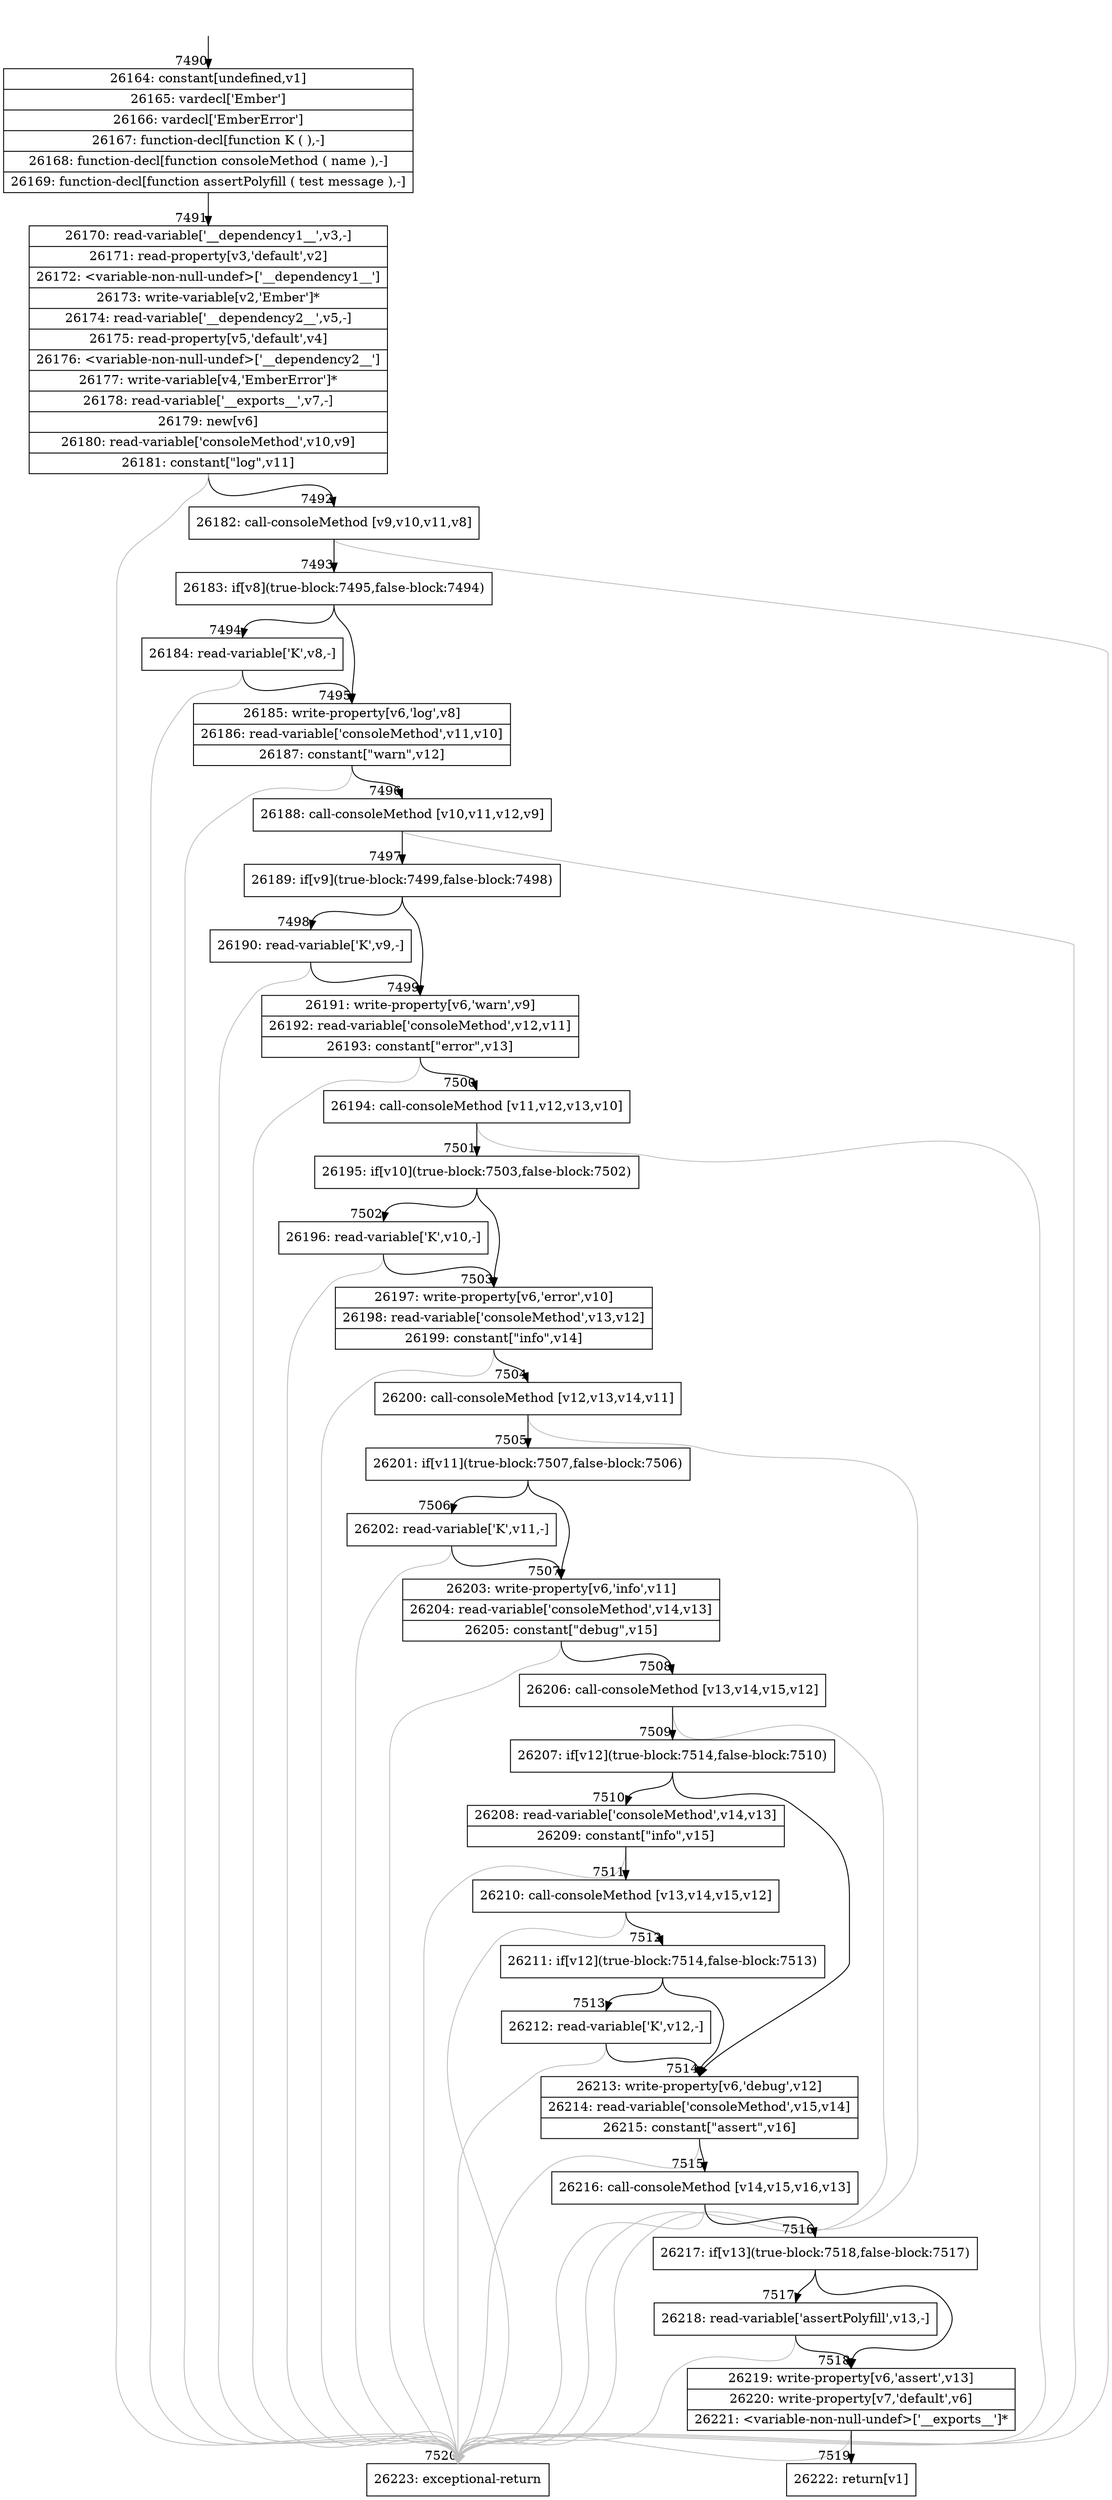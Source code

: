 digraph {
rankdir="TD"
BB_entry621[shape=none,label=""];
BB_entry621 -> BB7490 [tailport=s, headport=n, headlabel="    7490"]
BB7490 [shape=record label="{26164: constant[undefined,v1]|26165: vardecl['Ember']|26166: vardecl['EmberError']|26167: function-decl[function K ( ),-]|26168: function-decl[function consoleMethod ( name ),-]|26169: function-decl[function assertPolyfill ( test message ),-]}" ] 
BB7490 -> BB7491 [tailport=s, headport=n, headlabel="      7491"]
BB7491 [shape=record label="{26170: read-variable['__dependency1__',v3,-]|26171: read-property[v3,'default',v2]|26172: \<variable-non-null-undef\>['__dependency1__']|26173: write-variable[v2,'Ember']*|26174: read-variable['__dependency2__',v5,-]|26175: read-property[v5,'default',v4]|26176: \<variable-non-null-undef\>['__dependency2__']|26177: write-variable[v4,'EmberError']*|26178: read-variable['__exports__',v7,-]|26179: new[v6]|26180: read-variable['consoleMethod',v10,v9]|26181: constant[\"log\",v11]}" ] 
BB7491 -> BB7492 [tailport=s, headport=n, headlabel="      7492"]
BB7491 -> BB7520 [tailport=s, headport=n, color=gray, headlabel="      7520"]
BB7492 [shape=record label="{26182: call-consoleMethod [v9,v10,v11,v8]}" ] 
BB7492 -> BB7493 [tailport=s, headport=n, headlabel="      7493"]
BB7492 -> BB7520 [tailport=s, headport=n, color=gray]
BB7493 [shape=record label="{26183: if[v8](true-block:7495,false-block:7494)}" ] 
BB7493 -> BB7495 [tailport=s, headport=n, headlabel="      7495"]
BB7493 -> BB7494 [tailport=s, headport=n, headlabel="      7494"]
BB7494 [shape=record label="{26184: read-variable['K',v8,-]}" ] 
BB7494 -> BB7495 [tailport=s, headport=n]
BB7494 -> BB7520 [tailport=s, headport=n, color=gray]
BB7495 [shape=record label="{26185: write-property[v6,'log',v8]|26186: read-variable['consoleMethod',v11,v10]|26187: constant[\"warn\",v12]}" ] 
BB7495 -> BB7496 [tailport=s, headport=n, headlabel="      7496"]
BB7495 -> BB7520 [tailport=s, headport=n, color=gray]
BB7496 [shape=record label="{26188: call-consoleMethod [v10,v11,v12,v9]}" ] 
BB7496 -> BB7497 [tailport=s, headport=n, headlabel="      7497"]
BB7496 -> BB7520 [tailport=s, headport=n, color=gray]
BB7497 [shape=record label="{26189: if[v9](true-block:7499,false-block:7498)}" ] 
BB7497 -> BB7499 [tailport=s, headport=n, headlabel="      7499"]
BB7497 -> BB7498 [tailport=s, headport=n, headlabel="      7498"]
BB7498 [shape=record label="{26190: read-variable['K',v9,-]}" ] 
BB7498 -> BB7499 [tailport=s, headport=n]
BB7498 -> BB7520 [tailport=s, headport=n, color=gray]
BB7499 [shape=record label="{26191: write-property[v6,'warn',v9]|26192: read-variable['consoleMethod',v12,v11]|26193: constant[\"error\",v13]}" ] 
BB7499 -> BB7500 [tailport=s, headport=n, headlabel="      7500"]
BB7499 -> BB7520 [tailport=s, headport=n, color=gray]
BB7500 [shape=record label="{26194: call-consoleMethod [v11,v12,v13,v10]}" ] 
BB7500 -> BB7501 [tailport=s, headport=n, headlabel="      7501"]
BB7500 -> BB7520 [tailport=s, headport=n, color=gray]
BB7501 [shape=record label="{26195: if[v10](true-block:7503,false-block:7502)}" ] 
BB7501 -> BB7503 [tailport=s, headport=n, headlabel="      7503"]
BB7501 -> BB7502 [tailport=s, headport=n, headlabel="      7502"]
BB7502 [shape=record label="{26196: read-variable['K',v10,-]}" ] 
BB7502 -> BB7503 [tailport=s, headport=n]
BB7502 -> BB7520 [tailport=s, headport=n, color=gray]
BB7503 [shape=record label="{26197: write-property[v6,'error',v10]|26198: read-variable['consoleMethod',v13,v12]|26199: constant[\"info\",v14]}" ] 
BB7503 -> BB7504 [tailport=s, headport=n, headlabel="      7504"]
BB7503 -> BB7520 [tailport=s, headport=n, color=gray]
BB7504 [shape=record label="{26200: call-consoleMethod [v12,v13,v14,v11]}" ] 
BB7504 -> BB7505 [tailport=s, headport=n, headlabel="      7505"]
BB7504 -> BB7520 [tailport=s, headport=n, color=gray]
BB7505 [shape=record label="{26201: if[v11](true-block:7507,false-block:7506)}" ] 
BB7505 -> BB7507 [tailport=s, headport=n, headlabel="      7507"]
BB7505 -> BB7506 [tailport=s, headport=n, headlabel="      7506"]
BB7506 [shape=record label="{26202: read-variable['K',v11,-]}" ] 
BB7506 -> BB7507 [tailport=s, headport=n]
BB7506 -> BB7520 [tailport=s, headport=n, color=gray]
BB7507 [shape=record label="{26203: write-property[v6,'info',v11]|26204: read-variable['consoleMethod',v14,v13]|26205: constant[\"debug\",v15]}" ] 
BB7507 -> BB7508 [tailport=s, headport=n, headlabel="      7508"]
BB7507 -> BB7520 [tailport=s, headport=n, color=gray]
BB7508 [shape=record label="{26206: call-consoleMethod [v13,v14,v15,v12]}" ] 
BB7508 -> BB7509 [tailport=s, headport=n, headlabel="      7509"]
BB7508 -> BB7520 [tailport=s, headport=n, color=gray]
BB7509 [shape=record label="{26207: if[v12](true-block:7514,false-block:7510)}" ] 
BB7509 -> BB7514 [tailport=s, headport=n, headlabel="      7514"]
BB7509 -> BB7510 [tailport=s, headport=n, headlabel="      7510"]
BB7510 [shape=record label="{26208: read-variable['consoleMethod',v14,v13]|26209: constant[\"info\",v15]}" ] 
BB7510 -> BB7511 [tailport=s, headport=n, headlabel="      7511"]
BB7510 -> BB7520 [tailport=s, headport=n, color=gray]
BB7511 [shape=record label="{26210: call-consoleMethod [v13,v14,v15,v12]}" ] 
BB7511 -> BB7512 [tailport=s, headport=n, headlabel="      7512"]
BB7511 -> BB7520 [tailport=s, headport=n, color=gray]
BB7512 [shape=record label="{26211: if[v12](true-block:7514,false-block:7513)}" ] 
BB7512 -> BB7514 [tailport=s, headport=n]
BB7512 -> BB7513 [tailport=s, headport=n, headlabel="      7513"]
BB7513 [shape=record label="{26212: read-variable['K',v12,-]}" ] 
BB7513 -> BB7514 [tailport=s, headport=n]
BB7513 -> BB7520 [tailport=s, headport=n, color=gray]
BB7514 [shape=record label="{26213: write-property[v6,'debug',v12]|26214: read-variable['consoleMethod',v15,v14]|26215: constant[\"assert\",v16]}" ] 
BB7514 -> BB7515 [tailport=s, headport=n, headlabel="      7515"]
BB7514 -> BB7520 [tailport=s, headport=n, color=gray]
BB7515 [shape=record label="{26216: call-consoleMethod [v14,v15,v16,v13]}" ] 
BB7515 -> BB7516 [tailport=s, headport=n, headlabel="      7516"]
BB7515 -> BB7520 [tailport=s, headport=n, color=gray]
BB7516 [shape=record label="{26217: if[v13](true-block:7518,false-block:7517)}" ] 
BB7516 -> BB7518 [tailport=s, headport=n, headlabel="      7518"]
BB7516 -> BB7517 [tailport=s, headport=n, headlabel="      7517"]
BB7517 [shape=record label="{26218: read-variable['assertPolyfill',v13,-]}" ] 
BB7517 -> BB7518 [tailport=s, headport=n]
BB7517 -> BB7520 [tailport=s, headport=n, color=gray]
BB7518 [shape=record label="{26219: write-property[v6,'assert',v13]|26220: write-property[v7,'default',v6]|26221: \<variable-non-null-undef\>['__exports__']*}" ] 
BB7518 -> BB7519 [tailport=s, headport=n, headlabel="      7519"]
BB7518 -> BB7520 [tailport=s, headport=n, color=gray]
BB7519 [shape=record label="{26222: return[v1]}" ] 
BB7520 [shape=record label="{26223: exceptional-return}" ] 
//#$~ 13861
}
